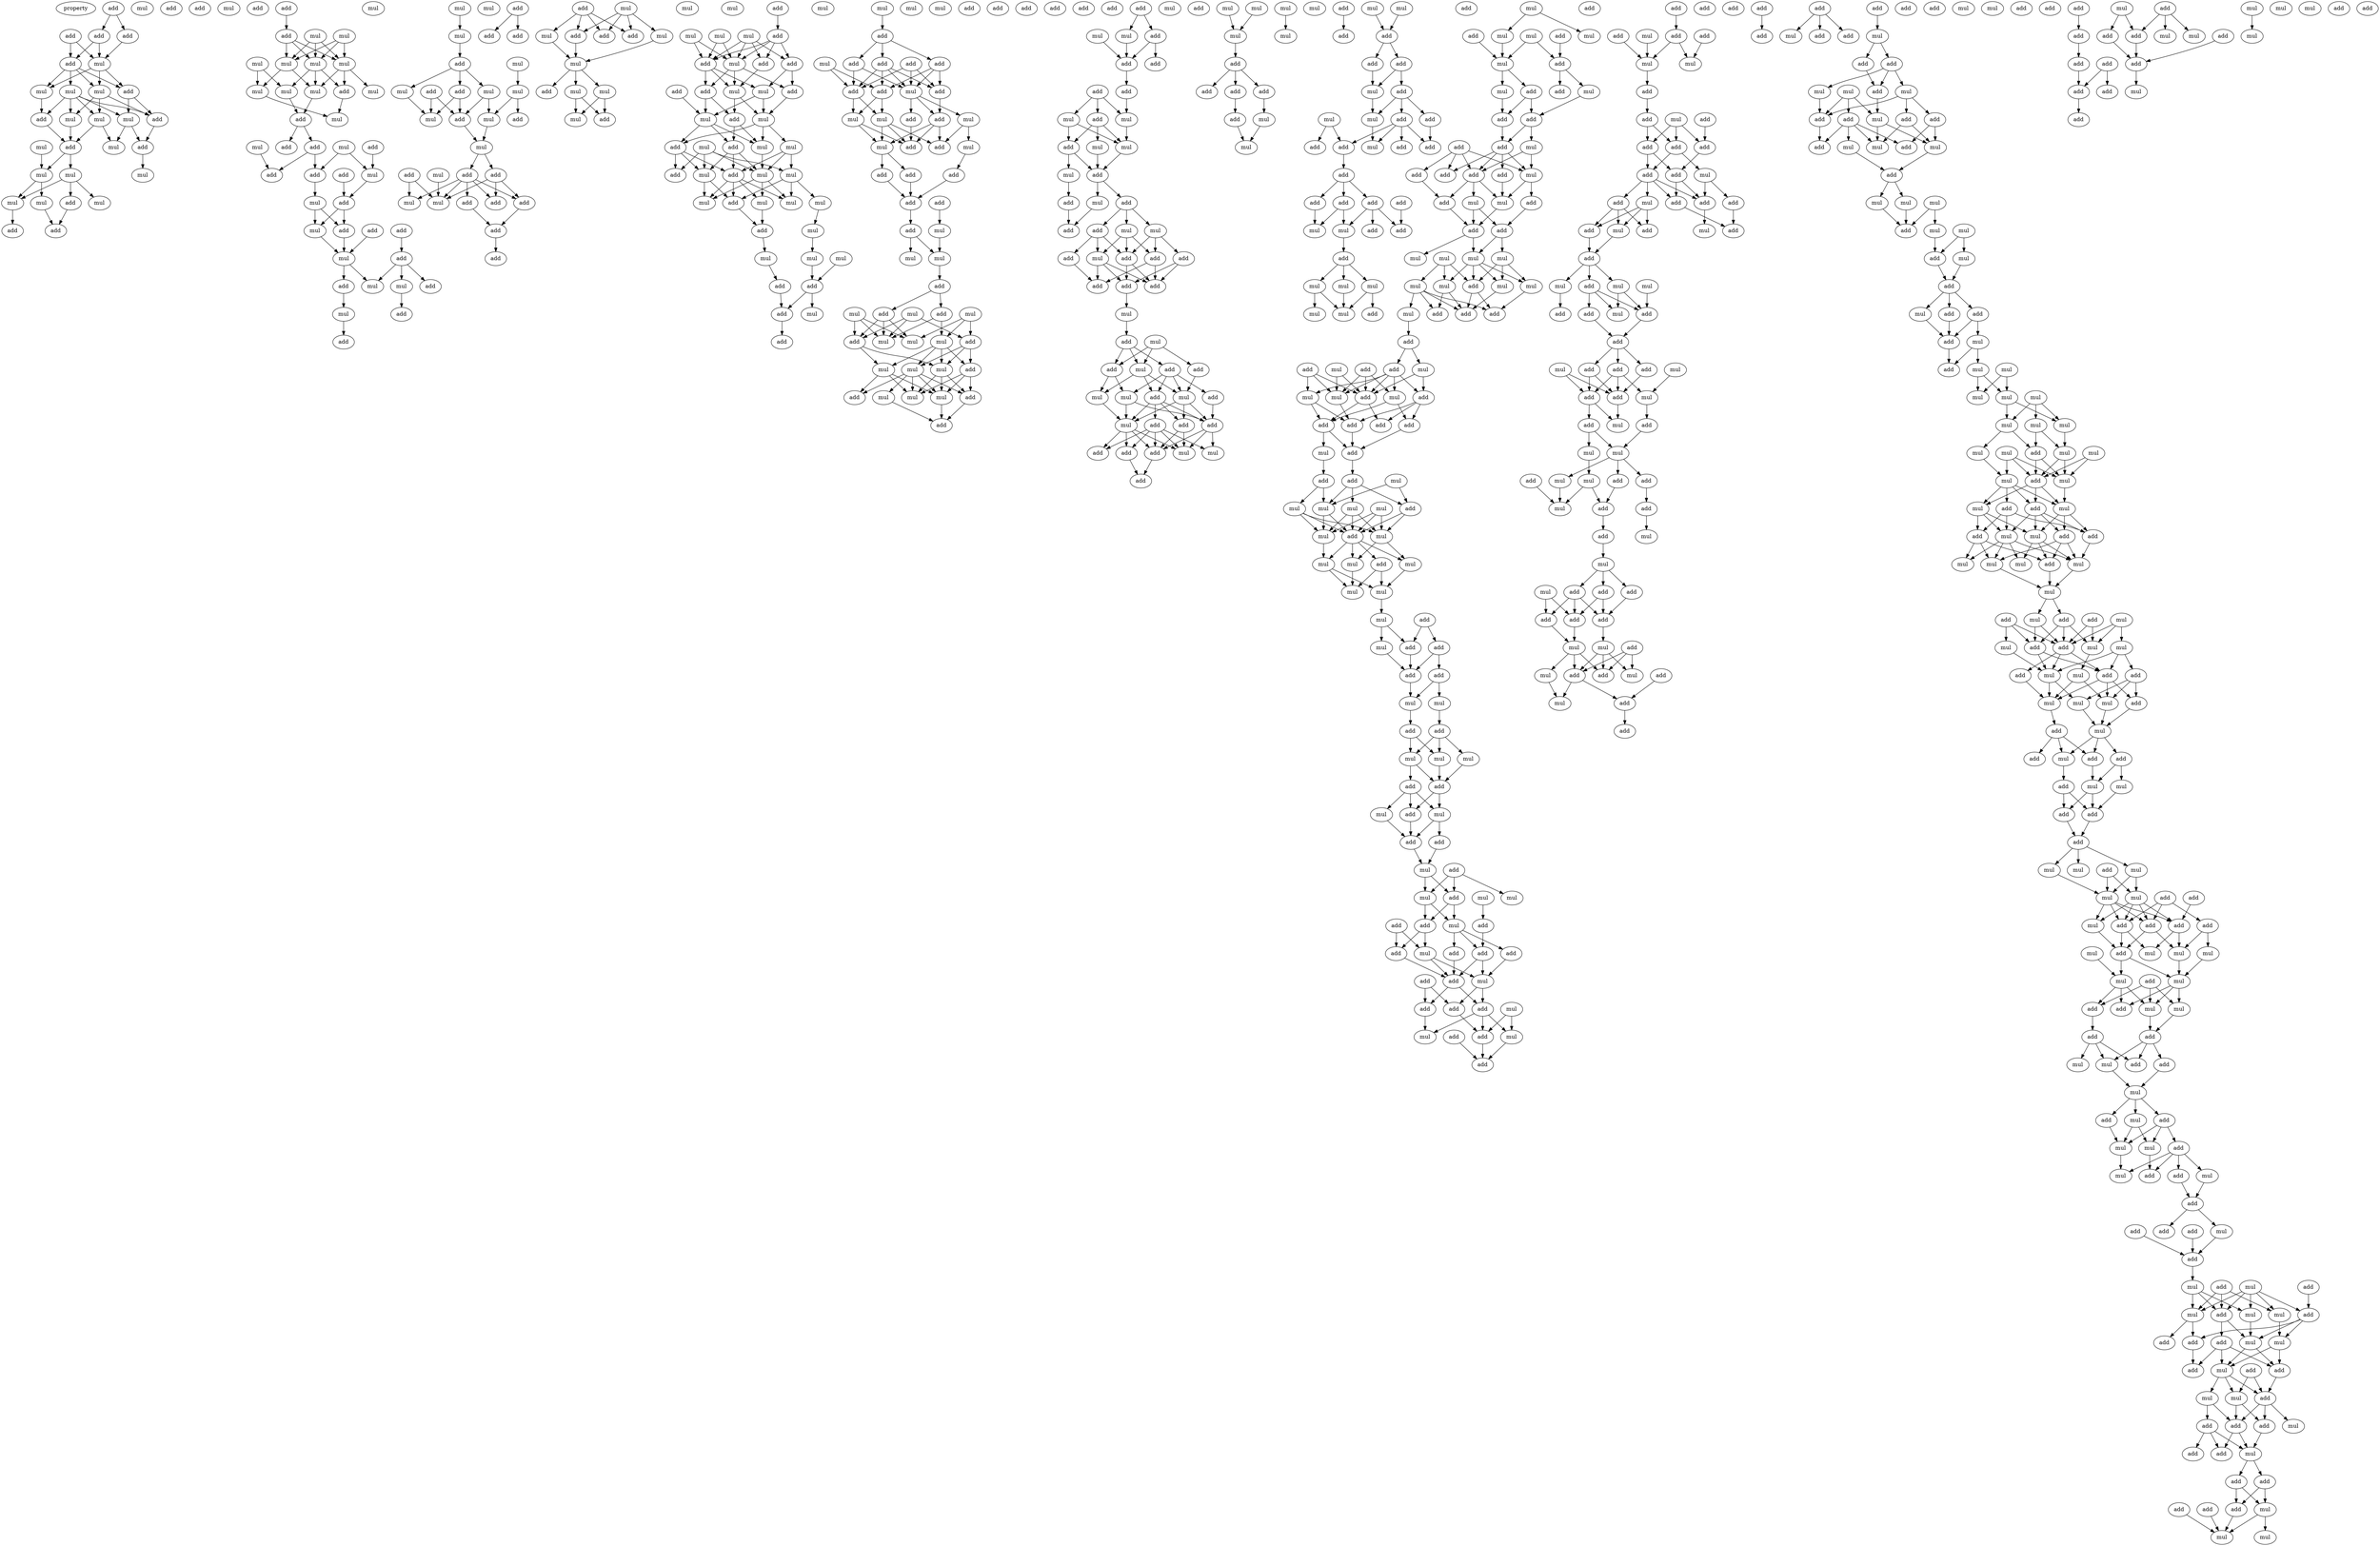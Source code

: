 digraph {
    node [fontcolor=black]
    property [mul=2,lf=1.5]
    0 [ label = add ];
    1 [ label = mul ];
    2 [ label = add ];
    3 [ label = add ];
    4 [ label = add ];
    5 [ label = add ];
    6 [ label = add ];
    7 [ label = mul ];
    8 [ label = mul ];
    9 [ label = mul ];
    10 [ label = mul ];
    11 [ label = add ];
    12 [ label = mul ];
    13 [ label = add ];
    14 [ label = add ];
    15 [ label = mul ];
    16 [ label = mul ];
    17 [ label = mul ];
    18 [ label = add ];
    19 [ label = add ];
    20 [ label = mul ];
    21 [ label = mul ];
    22 [ label = mul ];
    23 [ label = mul ];
    24 [ label = mul ];
    25 [ label = mul ];
    26 [ label = mul ];
    27 [ label = add ];
    28 [ label = add ];
    29 [ label = add ];
    30 [ label = add ];
    31 [ label = mul ];
    32 [ label = add ];
    33 [ label = add ];
    34 [ label = mul ];
    35 [ label = mul ];
    36 [ label = add ];
    37 [ label = mul ];
    38 [ label = mul ];
    39 [ label = mul ];
    40 [ label = mul ];
    41 [ label = add ];
    42 [ label = mul ];
    43 [ label = mul ];
    44 [ label = mul ];
    45 [ label = mul ];
    46 [ label = mul ];
    47 [ label = add ];
    48 [ label = add ];
    49 [ label = add ];
    50 [ label = add ];
    51 [ label = mul ];
    52 [ label = mul ];
    53 [ label = add ];
    54 [ label = mul ];
    55 [ label = add ];
    56 [ label = add ];
    57 [ label = mul ];
    58 [ label = add ];
    59 [ label = add ];
    60 [ label = mul ];
    61 [ label = mul ];
    62 [ label = add ];
    63 [ label = add ];
    64 [ label = add ];
    65 [ label = mul ];
    66 [ label = mul ];
    67 [ label = mul ];
    68 [ label = add ];
    69 [ label = add ];
    70 [ label = add ];
    71 [ label = mul ];
    72 [ label = mul ];
    73 [ label = add ];
    74 [ label = mul ];
    75 [ label = mul ];
    76 [ label = mul ];
    77 [ label = add ];
    78 [ label = mul ];
    79 [ label = add ];
    80 [ label = mul ];
    81 [ label = mul ];
    82 [ label = add ];
    83 [ label = mul ];
    84 [ label = add ];
    85 [ label = mul ];
    86 [ label = add ];
    87 [ label = mul ];
    88 [ label = add ];
    89 [ label = add ];
    90 [ label = add ];
    91 [ label = mul ];
    92 [ label = mul ];
    93 [ label = add ];
    94 [ label = add ];
    95 [ label = add ];
    96 [ label = mul ];
    97 [ label = add ];
    98 [ label = add ];
    99 [ label = add ];
    100 [ label = add ];
    101 [ label = add ];
    102 [ label = add ];
    103 [ label = mul ];
    104 [ label = mul ];
    105 [ label = add ];
    106 [ label = add ];
    107 [ label = add ];
    108 [ label = mul ];
    109 [ label = mul ];
    110 [ label = add ];
    111 [ label = mul ];
    112 [ label = mul ];
    113 [ label = mul ];
    114 [ label = add ];
    115 [ label = mul ];
    116 [ label = mul ];
    117 [ label = add ];
    118 [ label = mul ];
    119 [ label = mul ];
    120 [ label = add ];
    121 [ label = mul ];
    122 [ label = add ];
    123 [ label = add ];
    124 [ label = mul ];
    125 [ label = add ];
    126 [ label = mul ];
    127 [ label = add ];
    128 [ label = mul ];
    129 [ label = add ];
    130 [ label = add ];
    131 [ label = mul ];
    132 [ label = add ];
    133 [ label = mul ];
    134 [ label = mul ];
    135 [ label = add ];
    136 [ label = mul ];
    137 [ label = add ];
    138 [ label = mul ];
    139 [ label = add ];
    140 [ label = mul ];
    141 [ label = mul ];
    142 [ label = add ];
    143 [ label = mul ];
    144 [ label = mul ];
    145 [ label = mul ];
    146 [ label = mul ];
    147 [ label = mul ];
    148 [ label = add ];
    149 [ label = mul ];
    150 [ label = add ];
    151 [ label = mul ];
    152 [ label = mul ];
    153 [ label = mul ];
    154 [ label = add ];
    155 [ label = add ];
    156 [ label = add ];
    157 [ label = mul ];
    158 [ label = add ];
    159 [ label = mul ];
    160 [ label = mul ];
    161 [ label = add ];
    162 [ label = mul ];
    163 [ label = add ];
    164 [ label = add ];
    165 [ label = mul ];
    166 [ label = add ];
    167 [ label = add ];
    168 [ label = add ];
    169 [ label = add ];
    170 [ label = add ];
    171 [ label = mul ];
    172 [ label = mul ];
    173 [ label = add ];
    174 [ label = mul ];
    175 [ label = add ];
    176 [ label = mul ];
    177 [ label = mul ];
    178 [ label = add ];
    179 [ label = mul ];
    180 [ label = add ];
    181 [ label = add ];
    182 [ label = add ];
    183 [ label = add ];
    184 [ label = add ];
    185 [ label = add ];
    186 [ label = mul ];
    187 [ label = add ];
    188 [ label = mul ];
    189 [ label = mul ];
    190 [ label = mul ];
    191 [ label = add ];
    192 [ label = add ];
    193 [ label = add ];
    194 [ label = mul ];
    195 [ label = mul ];
    196 [ label = mul ];
    197 [ label = add ];
    198 [ label = mul ];
    199 [ label = add ];
    200 [ label = add ];
    201 [ label = mul ];
    202 [ label = mul ];
    203 [ label = mul ];
    204 [ label = mul ];
    205 [ label = mul ];
    206 [ label = add ];
    207 [ label = add ];
    208 [ label = mul ];
    209 [ label = mul ];
    210 [ label = add ];
    211 [ label = mul ];
    212 [ label = add ];
    213 [ label = add ];
    214 [ label = add ];
    215 [ label = add ];
    216 [ label = add ];
    217 [ label = add ];
    218 [ label = add ];
    219 [ label = mul ];
    220 [ label = add ];
    221 [ label = mul ];
    222 [ label = add ];
    223 [ label = mul ];
    224 [ label = add ];
    225 [ label = add ];
    226 [ label = add ];
    227 [ label = add ];
    228 [ label = mul ];
    229 [ label = add ];
    230 [ label = mul ];
    231 [ label = mul ];
    232 [ label = add ];
    233 [ label = mul ];
    234 [ label = add ];
    235 [ label = mul ];
    236 [ label = mul ];
    237 [ label = add ];
    238 [ label = add ];
    239 [ label = add ];
    240 [ label = add ];
    241 [ label = mul ];
    242 [ label = mul ];
    243 [ label = add ];
    244 [ label = mul ];
    245 [ label = add ];
    246 [ label = add ];
    247 [ label = add ];
    248 [ label = add ];
    249 [ label = add ];
    250 [ label = add ];
    251 [ label = mul ];
    252 [ label = mul ];
    253 [ label = add ];
    254 [ label = add ];
    255 [ label = add ];
    256 [ label = mul ];
    257 [ label = add ];
    258 [ label = mul ];
    259 [ label = add ];
    260 [ label = mul ];
    261 [ label = add ];
    262 [ label = mul ];
    263 [ label = add ];
    264 [ label = add ];
    265 [ label = mul ];
    266 [ label = add ];
    267 [ label = add ];
    268 [ label = add ];
    269 [ label = mul ];
    270 [ label = mul ];
    271 [ label = add ];
    272 [ label = add ];
    273 [ label = mul ];
    274 [ label = mul ];
    275 [ label = mul ];
    276 [ label = mul ];
    277 [ label = mul ];
    278 [ label = add ];
    279 [ label = add ];
    280 [ label = mul ];
    281 [ label = add ];
    282 [ label = add ];
    283 [ label = add ];
    284 [ label = add ];
    285 [ label = mul ];
    286 [ label = add ];
    287 [ label = mul ];
    288 [ label = mul ];
    289 [ label = mul ];
    290 [ label = add ];
    291 [ label = add ];
    292 [ label = add ];
    293 [ label = mul ];
    294 [ label = add ];
    295 [ label = add ];
    296 [ label = mul ];
    297 [ label = add ];
    298 [ label = mul ];
    299 [ label = mul ];
    300 [ label = add ];
    301 [ label = add ];
    302 [ label = add ];
    303 [ label = add ];
    304 [ label = add ];
    305 [ label = add ];
    306 [ label = add ];
    307 [ label = add ];
    308 [ label = add ];
    309 [ label = add ];
    310 [ label = add ];
    311 [ label = mul ];
    312 [ label = mul ];
    313 [ label = add ];
    314 [ label = mul ];
    315 [ label = mul ];
    316 [ label = mul ];
    317 [ label = mul ];
    318 [ label = mul ];
    319 [ label = add ];
    320 [ label = add ];
    321 [ label = mul ];
    322 [ label = add ];
    323 [ label = mul ];
    324 [ label = mul ];
    325 [ label = add ];
    326 [ label = mul ];
    327 [ label = add ];
    328 [ label = mul ];
    329 [ label = mul ];
    330 [ label = mul ];
    331 [ label = add ];
    332 [ label = add ];
    333 [ label = add ];
    334 [ label = add ];
    335 [ label = add ];
    336 [ label = add ];
    337 [ label = mul ];
    338 [ label = add ];
    339 [ label = mul ];
    340 [ label = add ];
    341 [ label = add ];
    342 [ label = add ];
    343 [ label = add ];
    344 [ label = add ];
    345 [ label = mul ];
    346 [ label = mul ];
    347 [ label = add ];
    348 [ label = add ];
    349 [ label = mul ];
    350 [ label = mul ];
    351 [ label = mul ];
    352 [ label = mul ];
    353 [ label = add ];
    354 [ label = mul ];
    355 [ label = mul ];
    356 [ label = mul ];
    357 [ label = mul ];
    358 [ label = add ];
    359 [ label = add ];
    360 [ label = add ];
    361 [ label = mul ];
    362 [ label = add ];
    363 [ label = add ];
    364 [ label = mul ];
    365 [ label = add ];
    366 [ label = mul ];
    367 [ label = add ];
    368 [ label = mul ];
    369 [ label = mul ];
    370 [ label = add ];
    371 [ label = mul ];
    372 [ label = add ];
    373 [ label = add ];
    374 [ label = add ];
    375 [ label = add ];
    376 [ label = add ];
    377 [ label = mul ];
    378 [ label = add ];
    379 [ label = add ];
    380 [ label = mul ];
    381 [ label = add ];
    382 [ label = mul ];
    383 [ label = add ];
    384 [ label = mul ];
    385 [ label = mul ];
    386 [ label = mul ];
    387 [ label = add ];
    388 [ label = mul ];
    389 [ label = mul ];
    390 [ label = add ];
    391 [ label = mul ];
    392 [ label = mul ];
    393 [ label = mul ];
    394 [ label = mul ];
    395 [ label = mul ];
    396 [ label = mul ];
    397 [ label = add ];
    398 [ label = mul ];
    399 [ label = add ];
    400 [ label = add ];
    401 [ label = add ];
    402 [ label = add ];
    403 [ label = mul ];
    404 [ label = mul ];
    405 [ label = add ];
    406 [ label = add ];
    407 [ label = mul ];
    408 [ label = mul ];
    409 [ label = mul ];
    410 [ label = add ];
    411 [ label = add ];
    412 [ label = add ];
    413 [ label = mul ];
    414 [ label = mul ];
    415 [ label = add ];
    416 [ label = add ];
    417 [ label = add ];
    418 [ label = mul ];
    419 [ label = mul ];
    420 [ label = mul ];
    421 [ label = mul ];
    422 [ label = add ];
    423 [ label = add ];
    424 [ label = mul ];
    425 [ label = add ];
    426 [ label = add ];
    427 [ label = add ];
    428 [ label = add ];
    429 [ label = add ];
    430 [ label = add ];
    431 [ label = mul ];
    432 [ label = add ];
    433 [ label = mul ];
    434 [ label = add ];
    435 [ label = add ];
    436 [ label = add ];
    437 [ label = add ];
    438 [ label = mul ];
    439 [ label = mul ];
    440 [ label = add ];
    441 [ label = add ];
    442 [ label = mul ];
    443 [ label = add ];
    444 [ label = add ];
    445 [ label = add ];
    446 [ label = add ];
    447 [ label = add ];
    448 [ label = add ];
    449 [ label = add ];
    450 [ label = mul ];
    451 [ label = mul ];
    452 [ label = mul ];
    453 [ label = add ];
    454 [ label = add ];
    455 [ label = add ];
    456 [ label = mul ];
    457 [ label = add ];
    458 [ label = add ];
    459 [ label = add ];
    460 [ label = mul ];
    461 [ label = add ];
    462 [ label = add ];
    463 [ label = add ];
    464 [ label = add ];
    465 [ label = add ];
    466 [ label = add ];
    467 [ label = mul ];
    468 [ label = mul ];
    469 [ label = mul ];
    470 [ label = add ];
    471 [ label = add ];
    472 [ label = add ];
    473 [ label = add ];
    474 [ label = add ];
    475 [ label = mul ];
    476 [ label = mul ];
    477 [ label = mul ];
    478 [ label = add ];
    479 [ label = mul ];
    480 [ label = add ];
    481 [ label = add ];
    482 [ label = add ];
    483 [ label = mul ];
    484 [ label = add ];
    485 [ label = add ];
    486 [ label = add ];
    487 [ label = mul ];
    488 [ label = add ];
    489 [ label = mul ];
    490 [ label = add ];
    491 [ label = add ];
    492 [ label = mul ];
    493 [ label = add ];
    494 [ label = mul ];
    495 [ label = mul ];
    496 [ label = add ];
    497 [ label = mul ];
    498 [ label = add ];
    499 [ label = mul ];
    500 [ label = add ];
    501 [ label = mul ];
    502 [ label = add ];
    503 [ label = add ];
    504 [ label = mul ];
    505 [ label = add ];
    506 [ label = mul ];
    507 [ label = add ];
    508 [ label = add ];
    509 [ label = add ];
    510 [ label = mul ];
    511 [ label = add ];
    512 [ label = add ];
    513 [ label = add ];
    514 [ label = add ];
    515 [ label = add ];
    516 [ label = mul ];
    517 [ label = mul ];
    518 [ label = mul ];
    519 [ label = mul ];
    520 [ label = add ];
    521 [ label = add ];
    522 [ label = add ];
    523 [ label = mul ];
    524 [ label = add ];
    525 [ label = add ];
    526 [ label = add ];
    527 [ label = add ];
    528 [ label = add ];
    529 [ label = mul ];
    530 [ label = add ];
    531 [ label = add ];
    532 [ label = add ];
    533 [ label = add ];
    534 [ label = mul ];
    535 [ label = add ];
    536 [ label = add ];
    537 [ label = add ];
    538 [ label = mul ];
    539 [ label = mul ];
    540 [ label = mul ];
    541 [ label = add ];
    542 [ label = add ];
    543 [ label = add ];
    544 [ label = mul ];
    545 [ label = add ];
    546 [ label = add ];
    547 [ label = mul ];
    548 [ label = mul ];
    549 [ label = add ];
    550 [ label = mul ];
    551 [ label = add ];
    552 [ label = mul ];
    553 [ label = mul ];
    554 [ label = add ];
    555 [ label = mul ];
    556 [ label = mul ];
    557 [ label = mul ];
    558 [ label = add ];
    559 [ label = mul ];
    560 [ label = mul ];
    561 [ label = add ];
    562 [ label = add ];
    563 [ label = add ];
    564 [ label = mul ];
    565 [ label = add ];
    566 [ label = add ];
    567 [ label = mul ];
    568 [ label = mul ];
    569 [ label = add ];
    570 [ label = add ];
    571 [ label = mul ];
    572 [ label = mul ];
    573 [ label = mul ];
    574 [ label = mul ];
    575 [ label = mul ];
    576 [ label = mul ];
    577 [ label = mul ];
    578 [ label = mul ];
    579 [ label = mul ];
    580 [ label = mul ];
    581 [ label = mul ];
    582 [ label = mul ];
    583 [ label = add ];
    584 [ label = mul ];
    585 [ label = mul ];
    586 [ label = add ];
    587 [ label = add ];
    588 [ label = mul ];
    589 [ label = add ];
    590 [ label = mul ];
    591 [ label = mul ];
    592 [ label = add ];
    593 [ label = add ];
    594 [ label = add ];
    595 [ label = mul ];
    596 [ label = mul ];
    597 [ label = add ];
    598 [ label = mul ];
    599 [ label = mul ];
    600 [ label = mul ];
    601 [ label = mul ];
    602 [ label = add ];
    603 [ label = add ];
    604 [ label = mul ];
    605 [ label = mul ];
    606 [ label = add ];
    607 [ label = mul ];
    608 [ label = mul ];
    609 [ label = mul ];
    610 [ label = add ];
    611 [ label = add ];
    612 [ label = add ];
    613 [ label = mul ];
    614 [ label = add ];
    615 [ label = mul ];
    616 [ label = add ];
    617 [ label = mul ];
    618 [ label = add ];
    619 [ label = mul ];
    620 [ label = mul ];
    621 [ label = mul ];
    622 [ label = add ];
    623 [ label = add ];
    624 [ label = mul ];
    625 [ label = add ];
    626 [ label = add ];
    627 [ label = mul ];
    628 [ label = add ];
    629 [ label = mul ];
    630 [ label = add ];
    631 [ label = add ];
    632 [ label = add ];
    633 [ label = mul ];
    634 [ label = mul ];
    635 [ label = mul ];
    636 [ label = add ];
    637 [ label = add ];
    638 [ label = mul ];
    639 [ label = add ];
    640 [ label = mul ];
    641 [ label = add ];
    642 [ label = add ];
    643 [ label = add ];
    644 [ label = mul ];
    645 [ label = add ];
    646 [ label = mul ];
    647 [ label = mul ];
    648 [ label = mul ];
    649 [ label = add ];
    650 [ label = mul ];
    651 [ label = mul ];
    652 [ label = mul ];
    653 [ label = add ];
    654 [ label = mul ];
    655 [ label = add ];
    656 [ label = mul ];
    657 [ label = add ];
    658 [ label = add ];
    659 [ label = add ];
    660 [ label = mul ];
    661 [ label = mul ];
    662 [ label = add ];
    663 [ label = add ];
    664 [ label = mul ];
    665 [ label = mul ];
    666 [ label = add ];
    667 [ label = add ];
    668 [ label = add ];
    669 [ label = mul ];
    670 [ label = mul ];
    671 [ label = mul ];
    672 [ label = add ];
    673 [ label = add ];
    674 [ label = mul ];
    675 [ label = add ];
    676 [ label = mul ];
    677 [ label = add ];
    678 [ label = add ];
    679 [ label = add ];
    680 [ label = add ];
    681 [ label = add ];
    682 [ label = mul ];
    683 [ label = mul ];
    684 [ label = add ];
    685 [ label = add ];
    686 [ label = mul ];
    687 [ label = mul ];
    688 [ label = add ];
    689 [ label = mul ];
    690 [ label = add ];
    691 [ label = mul ];
    692 [ label = mul ];
    693 [ label = add ];
    694 [ label = add ];
    695 [ label = add ];
    696 [ label = add ];
    697 [ label = add ];
    698 [ label = mul ];
    699 [ label = add ];
    700 [ label = add ];
    701 [ label = mul ];
    702 [ label = mul ];
    703 [ label = add ];
    704 [ label = add ];
    705 [ label = mul ];
    706 [ label = add ];
    707 [ label = add ];
    708 [ label = mul ];
    709 [ label = add ];
    710 [ label = add ];
    711 [ label = add ];
    712 [ label = add ];
    713 [ label = add ];
    714 [ label = mul ];
    715 [ label = add ];
    716 [ label = add ];
    717 [ label = mul ];
    718 [ label = add ];
    719 [ label = mul ];
    720 [ label = add ];
    721 [ label = add ];
    722 [ label = add ];
    723 [ label = add ];
    724 [ label = add ];
    725 [ label = mul ];
    726 [ label = add ];
    727 [ label = mul ];
    728 [ label = add ];
    729 [ label = add ];
    730 [ label = add ];
    731 [ label = mul ];
    732 [ label = add ];
    733 [ label = mul ];
    734 [ label = mul ];
    735 [ label = mul ];
    736 [ label = mul ];
    737 [ label = mul ];
    738 [ label = add ];
    739 [ label = add ];
    0 -> 2 [ name = 0 ];
    0 -> 5 [ name = 1 ];
    2 -> 7 [ name = 2 ];
    3 -> 6 [ name = 3 ];
    3 -> 7 [ name = 4 ];
    5 -> 6 [ name = 5 ];
    5 -> 7 [ name = 6 ];
    6 -> 8 [ name = 7 ];
    6 -> 9 [ name = 8 ];
    6 -> 10 [ name = 9 ];
    6 -> 11 [ name = 10 ];
    7 -> 9 [ name = 11 ];
    7 -> 10 [ name = 12 ];
    7 -> 11 [ name = 13 ];
    8 -> 12 [ name = 14 ];
    8 -> 13 [ name = 15 ];
    8 -> 14 [ name = 16 ];
    8 -> 15 [ name = 17 ];
    8 -> 16 [ name = 18 ];
    9 -> 13 [ name = 19 ];
    10 -> 14 [ name = 20 ];
    10 -> 15 [ name = 21 ];
    10 -> 16 [ name = 22 ];
    11 -> 12 [ name = 23 ];
    11 -> 14 [ name = 24 ];
    12 -> 18 [ name = 25 ];
    12 -> 20 [ name = 26 ];
    13 -> 19 [ name = 27 ];
    14 -> 18 [ name = 28 ];
    15 -> 19 [ name = 29 ];
    16 -> 19 [ name = 30 ];
    16 -> 20 [ name = 31 ];
    17 -> 22 [ name = 32 ];
    18 -> 23 [ name = 33 ];
    19 -> 21 [ name = 34 ];
    19 -> 22 [ name = 35 ];
    21 -> 25 [ name = 36 ];
    21 -> 26 [ name = 37 ];
    21 -> 27 [ name = 38 ];
    22 -> 24 [ name = 39 ];
    22 -> 25 [ name = 40 ];
    24 -> 29 [ name = 41 ];
    25 -> 30 [ name = 42 ];
    27 -> 29 [ name = 43 ];
    33 -> 36 [ name = 44 ];
    34 -> 38 [ name = 45 ];
    34 -> 39 [ name = 46 ];
    34 -> 40 [ name = 47 ];
    35 -> 38 [ name = 48 ];
    35 -> 39 [ name = 49 ];
    35 -> 40 [ name = 50 ];
    36 -> 38 [ name = 51 ];
    36 -> 39 [ name = 52 ];
    36 -> 40 [ name = 53 ];
    37 -> 42 [ name = 54 ];
    37 -> 44 [ name = 55 ];
    38 -> 44 [ name = 56 ];
    38 -> 45 [ name = 57 ];
    39 -> 41 [ name = 58 ];
    39 -> 42 [ name = 59 ];
    39 -> 45 [ name = 60 ];
    40 -> 41 [ name = 61 ];
    40 -> 43 [ name = 62 ];
    40 -> 45 [ name = 63 ];
    41 -> 46 [ name = 64 ];
    42 -> 47 [ name = 65 ];
    44 -> 46 [ name = 66 ];
    45 -> 47 [ name = 67 ];
    47 -> 48 [ name = 68 ];
    47 -> 49 [ name = 69 ];
    49 -> 55 [ name = 70 ];
    49 -> 56 [ name = 71 ];
    50 -> 54 [ name = 72 ];
    51 -> 54 [ name = 73 ];
    51 -> 55 [ name = 74 ];
    52 -> 56 [ name = 75 ];
    53 -> 58 [ name = 76 ];
    54 -> 58 [ name = 77 ];
    55 -> 57 [ name = 78 ];
    57 -> 60 [ name = 79 ];
    57 -> 62 [ name = 80 ];
    58 -> 60 [ name = 81 ];
    58 -> 62 [ name = 82 ];
    59 -> 65 [ name = 83 ];
    60 -> 65 [ name = 84 ];
    62 -> 65 [ name = 85 ];
    63 -> 64 [ name = 86 ];
    64 -> 66 [ name = 87 ];
    64 -> 67 [ name = 88 ];
    64 -> 68 [ name = 89 ];
    65 -> 66 [ name = 90 ];
    65 -> 69 [ name = 91 ];
    67 -> 70 [ name = 92 ];
    69 -> 71 [ name = 93 ];
    71 -> 73 [ name = 94 ];
    72 -> 75 [ name = 95 ];
    75 -> 77 [ name = 96 ];
    76 -> 78 [ name = 97 ];
    77 -> 79 [ name = 98 ];
    77 -> 80 [ name = 99 ];
    77 -> 81 [ name = 100 ];
    78 -> 83 [ name = 101 ];
    78 -> 84 [ name = 102 ];
    79 -> 85 [ name = 103 ];
    79 -> 86 [ name = 104 ];
    80 -> 83 [ name = 105 ];
    80 -> 86 [ name = 106 ];
    81 -> 85 [ name = 107 ];
    82 -> 85 [ name = 108 ];
    82 -> 86 [ name = 109 ];
    83 -> 87 [ name = 110 ];
    86 -> 87 [ name = 111 ];
    87 -> 89 [ name = 112 ];
    87 -> 90 [ name = 113 ];
    88 -> 92 [ name = 114 ];
    88 -> 96 [ name = 115 ];
    89 -> 92 [ name = 116 ];
    89 -> 93 [ name = 117 ];
    89 -> 94 [ name = 118 ];
    89 -> 95 [ name = 119 ];
    89 -> 96 [ name = 120 ];
    90 -> 94 [ name = 121 ];
    90 -> 95 [ name = 122 ];
    90 -> 96 [ name = 123 ];
    91 -> 96 [ name = 124 ];
    93 -> 97 [ name = 125 ];
    94 -> 97 [ name = 126 ];
    97 -> 99 [ name = 127 ];
    98 -> 100 [ name = 128 ];
    98 -> 101 [ name = 129 ];
    102 -> 105 [ name = 130 ];
    102 -> 106 [ name = 131 ];
    102 -> 107 [ name = 132 ];
    102 -> 108 [ name = 133 ];
    103 -> 104 [ name = 134 ];
    103 -> 105 [ name = 135 ];
    103 -> 106 [ name = 136 ];
    103 -> 107 [ name = 137 ];
    104 -> 109 [ name = 138 ];
    107 -> 109 [ name = 139 ];
    108 -> 109 [ name = 140 ];
    109 -> 110 [ name = 141 ];
    109 -> 111 [ name = 142 ];
    109 -> 112 [ name = 143 ];
    111 -> 113 [ name = 144 ];
    111 -> 114 [ name = 145 ];
    112 -> 113 [ name = 146 ];
    112 -> 114 [ name = 147 ];
    117 -> 120 [ name = 148 ];
    118 -> 124 [ name = 149 ];
    118 -> 125 [ name = 150 ];
    119 -> 124 [ name = 151 ];
    119 -> 125 [ name = 152 ];
    120 -> 122 [ name = 153 ];
    120 -> 123 [ name = 154 ];
    120 -> 124 [ name = 155 ];
    120 -> 125 [ name = 156 ];
    121 -> 122 [ name = 157 ];
    121 -> 123 [ name = 158 ];
    121 -> 124 [ name = 159 ];
    121 -> 125 [ name = 160 ];
    122 -> 128 [ name = 161 ];
    122 -> 130 [ name = 162 ];
    123 -> 126 [ name = 163 ];
    124 -> 126 [ name = 164 ];
    124 -> 127 [ name = 165 ];
    124 -> 130 [ name = 166 ];
    125 -> 126 [ name = 167 ];
    125 -> 127 [ name = 168 ];
    125 -> 128 [ name = 169 ];
    126 -> 132 [ name = 170 ];
    126 -> 133 [ name = 171 ];
    127 -> 131 [ name = 172 ];
    127 -> 132 [ name = 173 ];
    128 -> 131 [ name = 174 ];
    128 -> 133 [ name = 175 ];
    129 -> 131 [ name = 176 ];
    130 -> 133 [ name = 177 ];
    131 -> 135 [ name = 178 ];
    131 -> 137 [ name = 179 ];
    131 -> 138 [ name = 180 ];
    132 -> 137 [ name = 181 ];
    132 -> 138 [ name = 182 ];
    133 -> 135 [ name = 183 ];
    133 -> 136 [ name = 184 ];
    133 -> 138 [ name = 185 ];
    134 -> 139 [ name = 186 ];
    134 -> 140 [ name = 187 ];
    134 -> 141 [ name = 188 ];
    134 -> 143 [ name = 189 ];
    135 -> 139 [ name = 190 ];
    135 -> 140 [ name = 191 ];
    135 -> 142 [ name = 192 ];
    136 -> 141 [ name = 193 ];
    136 -> 142 [ name = 194 ];
    136 -> 143 [ name = 195 ];
    137 -> 140 [ name = 196 ];
    137 -> 141 [ name = 197 ];
    137 -> 142 [ name = 198 ];
    138 -> 141 [ name = 199 ];
    140 -> 145 [ name = 200 ];
    140 -> 148 [ name = 201 ];
    141 -> 144 [ name = 202 ];
    141 -> 145 [ name = 203 ];
    141 -> 146 [ name = 204 ];
    142 -> 144 [ name = 205 ];
    142 -> 145 [ name = 206 ];
    142 -> 146 [ name = 207 ];
    142 -> 148 [ name = 208 ];
    143 -> 144 [ name = 209 ];
    143 -> 147 [ name = 210 ];
    143 -> 148 [ name = 211 ];
    146 -> 150 [ name = 212 ];
    147 -> 149 [ name = 213 ];
    148 -> 150 [ name = 214 ];
    149 -> 152 [ name = 215 ];
    150 -> 153 [ name = 216 ];
    151 -> 155 [ name = 217 ];
    152 -> 155 [ name = 218 ];
    153 -> 154 [ name = 219 ];
    154 -> 156 [ name = 220 ];
    155 -> 156 [ name = 221 ];
    155 -> 157 [ name = 222 ];
    156 -> 158 [ name = 223 ];
    160 -> 161 [ name = 224 ];
    161 -> 164 [ name = 225 ];
    161 -> 166 [ name = 226 ];
    161 -> 167 [ name = 227 ];
    163 -> 168 [ name = 228 ];
    163 -> 169 [ name = 229 ];
    163 -> 171 [ name = 230 ];
    164 -> 169 [ name = 231 ];
    164 -> 170 [ name = 232 ];
    164 -> 171 [ name = 233 ];
    165 -> 168 [ name = 234 ];
    165 -> 170 [ name = 235 ];
    166 -> 168 [ name = 236 ];
    166 -> 171 [ name = 237 ];
    167 -> 168 [ name = 238 ];
    167 -> 169 [ name = 239 ];
    167 -> 170 [ name = 240 ];
    167 -> 171 [ name = 241 ];
    168 -> 172 [ name = 242 ];
    168 -> 176 [ name = 243 ];
    169 -> 175 [ name = 244 ];
    170 -> 172 [ name = 245 ];
    170 -> 176 [ name = 246 ];
    171 -> 173 [ name = 247 ];
    171 -> 174 [ name = 248 ];
    171 -> 175 [ name = 249 ];
    172 -> 178 [ name = 250 ];
    172 -> 179 [ name = 251 ];
    172 -> 180 [ name = 252 ];
    173 -> 180 [ name = 253 ];
    174 -> 177 [ name = 254 ];
    174 -> 178 [ name = 255 ];
    175 -> 178 [ name = 256 ];
    175 -> 179 [ name = 257 ];
    175 -> 180 [ name = 258 ];
    176 -> 179 [ name = 259 ];
    176 -> 180 [ name = 260 ];
    177 -> 183 [ name = 261 ];
    179 -> 181 [ name = 262 ];
    179 -> 182 [ name = 263 ];
    181 -> 185 [ name = 264 ];
    182 -> 185 [ name = 265 ];
    183 -> 185 [ name = 266 ];
    184 -> 186 [ name = 267 ];
    185 -> 187 [ name = 268 ];
    186 -> 190 [ name = 269 ];
    187 -> 188 [ name = 270 ];
    187 -> 190 [ name = 271 ];
    190 -> 192 [ name = 272 ];
    192 -> 193 [ name = 273 ];
    192 -> 197 [ name = 274 ];
    193 -> 198 [ name = 275 ];
    193 -> 201 [ name = 276 ];
    194 -> 198 [ name = 277 ];
    194 -> 199 [ name = 278 ];
    194 -> 200 [ name = 279 ];
    195 -> 198 [ name = 280 ];
    195 -> 199 [ name = 281 ];
    195 -> 202 [ name = 282 ];
    196 -> 200 [ name = 283 ];
    196 -> 201 [ name = 284 ];
    196 -> 202 [ name = 285 ];
    197 -> 198 [ name = 286 ];
    197 -> 199 [ name = 287 ];
    197 -> 202 [ name = 288 ];
    199 -> 203 [ name = 289 ];
    199 -> 205 [ name = 290 ];
    200 -> 203 [ name = 291 ];
    200 -> 204 [ name = 292 ];
    200 -> 206 [ name = 293 ];
    201 -> 203 [ name = 294 ];
    201 -> 204 [ name = 295 ];
    201 -> 205 [ name = 296 ];
    201 -> 206 [ name = 297 ];
    203 -> 207 [ name = 298 ];
    203 -> 209 [ name = 299 ];
    203 -> 211 [ name = 300 ];
    204 -> 207 [ name = 301 ];
    204 -> 208 [ name = 302 ];
    204 -> 209 [ name = 303 ];
    204 -> 210 [ name = 304 ];
    204 -> 211 [ name = 305 ];
    205 -> 209 [ name = 306 ];
    205 -> 210 [ name = 307 ];
    205 -> 211 [ name = 308 ];
    206 -> 207 [ name = 309 ];
    206 -> 209 [ name = 310 ];
    206 -> 211 [ name = 311 ];
    207 -> 212 [ name = 312 ];
    208 -> 212 [ name = 313 ];
    211 -> 212 [ name = 314 ];
    218 -> 220 [ name = 315 ];
    218 -> 221 [ name = 316 ];
    220 -> 224 [ name = 317 ];
    220 -> 225 [ name = 318 ];
    221 -> 224 [ name = 319 ];
    223 -> 224 [ name = 320 ];
    224 -> 227 [ name = 321 ];
    226 -> 228 [ name = 322 ];
    226 -> 229 [ name = 323 ];
    226 -> 230 [ name = 324 ];
    227 -> 228 [ name = 325 ];
    228 -> 233 [ name = 326 ];
    229 -> 231 [ name = 327 ];
    229 -> 232 [ name = 328 ];
    229 -> 233 [ name = 329 ];
    230 -> 232 [ name = 330 ];
    230 -> 233 [ name = 331 ];
    231 -> 234 [ name = 332 ];
    232 -> 234 [ name = 333 ];
    232 -> 235 [ name = 334 ];
    233 -> 234 [ name = 335 ];
    234 -> 236 [ name = 336 ];
    234 -> 238 [ name = 337 ];
    235 -> 237 [ name = 338 ];
    236 -> 240 [ name = 339 ];
    237 -> 240 [ name = 340 ];
    238 -> 239 [ name = 341 ];
    238 -> 241 [ name = 342 ];
    238 -> 242 [ name = 343 ];
    239 -> 243 [ name = 344 ];
    239 -> 244 [ name = 345 ];
    239 -> 245 [ name = 346 ];
    241 -> 244 [ name = 347 ];
    241 -> 245 [ name = 348 ];
    241 -> 246 [ name = 349 ];
    242 -> 245 [ name = 350 ];
    242 -> 246 [ name = 351 ];
    242 -> 247 [ name = 352 ];
    243 -> 248 [ name = 353 ];
    244 -> 248 [ name = 354 ];
    244 -> 249 [ name = 355 ];
    244 -> 250 [ name = 356 ];
    245 -> 249 [ name = 357 ];
    245 -> 250 [ name = 358 ];
    246 -> 248 [ name = 359 ];
    246 -> 250 [ name = 360 ];
    247 -> 249 [ name = 361 ];
    247 -> 250 [ name = 362 ];
    249 -> 251 [ name = 363 ];
    251 -> 253 [ name = 364 ];
    252 -> 254 [ name = 365 ];
    252 -> 255 [ name = 366 ];
    252 -> 256 [ name = 367 ];
    253 -> 254 [ name = 368 ];
    253 -> 256 [ name = 369 ];
    253 -> 257 [ name = 370 ];
    254 -> 260 [ name = 371 ];
    254 -> 262 [ name = 372 ];
    255 -> 258 [ name = 373 ];
    256 -> 258 [ name = 374 ];
    256 -> 259 [ name = 375 ];
    256 -> 260 [ name = 376 ];
    257 -> 258 [ name = 377 ];
    257 -> 259 [ name = 378 ];
    257 -> 261 [ name = 379 ];
    257 -> 262 [ name = 380 ];
    258 -> 263 [ name = 381 ];
    258 -> 264 [ name = 382 ];
    258 -> 265 [ name = 383 ];
    259 -> 263 [ name = 384 ];
    259 -> 264 [ name = 385 ];
    259 -> 265 [ name = 386 ];
    259 -> 266 [ name = 387 ];
    260 -> 265 [ name = 388 ];
    261 -> 264 [ name = 389 ];
    262 -> 264 [ name = 390 ];
    262 -> 265 [ name = 391 ];
    263 -> 267 [ name = 392 ];
    263 -> 270 [ name = 393 ];
    264 -> 267 [ name = 394 ];
    264 -> 269 [ name = 395 ];
    264 -> 270 [ name = 396 ];
    265 -> 267 [ name = 397 ];
    265 -> 268 [ name = 398 ];
    265 -> 270 [ name = 399 ];
    265 -> 271 [ name = 400 ];
    266 -> 267 [ name = 401 ];
    266 -> 268 [ name = 402 ];
    266 -> 269 [ name = 403 ];
    266 -> 270 [ name = 404 ];
    266 -> 271 [ name = 405 ];
    267 -> 272 [ name = 406 ];
    268 -> 272 [ name = 407 ];
    273 -> 276 [ name = 408 ];
    274 -> 276 [ name = 409 ];
    275 -> 277 [ name = 410 ];
    276 -> 278 [ name = 411 ];
    278 -> 279 [ name = 412 ];
    278 -> 281 [ name = 413 ];
    278 -> 283 [ name = 414 ];
    281 -> 286 [ name = 415 ];
    282 -> 284 [ name = 416 ];
    283 -> 285 [ name = 417 ];
    285 -> 287 [ name = 418 ];
    286 -> 287 [ name = 419 ];
    288 -> 290 [ name = 420 ];
    289 -> 290 [ name = 421 ];
    290 -> 291 [ name = 422 ];
    290 -> 292 [ name = 423 ];
    291 -> 293 [ name = 424 ];
    291 -> 294 [ name = 425 ];
    292 -> 293 [ name = 426 ];
    293 -> 298 [ name = 427 ];
    294 -> 295 [ name = 428 ];
    294 -> 297 [ name = 429 ];
    294 -> 298 [ name = 430 ];
    295 -> 302 [ name = 431 ];
    296 -> 300 [ name = 432 ];
    296 -> 301 [ name = 433 ];
    297 -> 299 [ name = 434 ];
    297 -> 300 [ name = 435 ];
    297 -> 302 [ name = 436 ];
    297 -> 303 [ name = 437 ];
    298 -> 299 [ name = 438 ];
    300 -> 304 [ name = 439 ];
    304 -> 305 [ name = 440 ];
    304 -> 306 [ name = 441 ];
    304 -> 308 [ name = 442 ];
    305 -> 309 [ name = 443 ];
    305 -> 310 [ name = 444 ];
    305 -> 311 [ name = 445 ];
    306 -> 312 [ name = 446 ];
    307 -> 310 [ name = 447 ];
    308 -> 311 [ name = 448 ];
    308 -> 312 [ name = 449 ];
    311 -> 313 [ name = 450 ];
    313 -> 314 [ name = 451 ];
    313 -> 315 [ name = 452 ];
    313 -> 316 [ name = 453 ];
    314 -> 317 [ name = 454 ];
    314 -> 318 [ name = 455 ];
    315 -> 318 [ name = 456 ];
    316 -> 318 [ name = 457 ];
    316 -> 319 [ name = 458 ];
    321 -> 323 [ name = 459 ];
    321 -> 324 [ name = 460 ];
    322 -> 328 [ name = 461 ];
    324 -> 328 [ name = 462 ];
    325 -> 327 [ name = 463 ];
    326 -> 327 [ name = 464 ];
    326 -> 328 [ name = 465 ];
    327 -> 330 [ name = 466 ];
    327 -> 331 [ name = 467 ];
    328 -> 329 [ name = 468 ];
    328 -> 332 [ name = 469 ];
    329 -> 334 [ name = 470 ];
    330 -> 333 [ name = 471 ];
    332 -> 333 [ name = 472 ];
    332 -> 334 [ name = 473 ];
    333 -> 336 [ name = 474 ];
    333 -> 337 [ name = 475 ];
    334 -> 336 [ name = 476 ];
    335 -> 338 [ name = 477 ];
    335 -> 339 [ name = 478 ];
    335 -> 340 [ name = 479 ];
    335 -> 342 [ name = 480 ];
    336 -> 339 [ name = 481 ];
    336 -> 340 [ name = 482 ];
    336 -> 341 [ name = 483 ];
    336 -> 342 [ name = 484 ];
    337 -> 339 [ name = 485 ];
    337 -> 342 [ name = 486 ];
    338 -> 343 [ name = 487 ];
    339 -> 344 [ name = 488 ];
    339 -> 345 [ name = 489 ];
    341 -> 345 [ name = 490 ];
    342 -> 343 [ name = 491 ];
    342 -> 345 [ name = 492 ];
    342 -> 346 [ name = 493 ];
    343 -> 348 [ name = 494 ];
    344 -> 347 [ name = 495 ];
    345 -> 348 [ name = 496 ];
    346 -> 347 [ name = 497 ];
    346 -> 348 [ name = 498 ];
    347 -> 350 [ name = 499 ];
    347 -> 351 [ name = 500 ];
    348 -> 349 [ name = 501 ];
    348 -> 350 [ name = 502 ];
    350 -> 353 [ name = 503 ];
    350 -> 354 [ name = 504 ];
    350 -> 355 [ name = 505 ];
    350 -> 357 [ name = 506 ];
    351 -> 353 [ name = 507 ];
    351 -> 354 [ name = 508 ];
    351 -> 357 [ name = 509 ];
    352 -> 353 [ name = 510 ];
    352 -> 355 [ name = 511 ];
    352 -> 356 [ name = 512 ];
    353 -> 359 [ name = 513 ];
    353 -> 360 [ name = 514 ];
    354 -> 360 [ name = 515 ];
    355 -> 358 [ name = 516 ];
    355 -> 360 [ name = 517 ];
    356 -> 358 [ name = 518 ];
    356 -> 359 [ name = 519 ];
    356 -> 360 [ name = 520 ];
    356 -> 361 [ name = 521 ];
    357 -> 359 [ name = 522 ];
    361 -> 362 [ name = 523 ];
    362 -> 363 [ name = 524 ];
    362 -> 366 [ name = 525 ];
    363 -> 368 [ name = 526 ];
    363 -> 369 [ name = 527 ];
    363 -> 370 [ name = 528 ];
    363 -> 371 [ name = 529 ];
    363 -> 372 [ name = 530 ];
    364 -> 369 [ name = 531 ];
    364 -> 372 [ name = 532 ];
    365 -> 369 [ name = 533 ];
    365 -> 371 [ name = 534 ];
    365 -> 372 [ name = 535 ];
    366 -> 370 [ name = 536 ];
    366 -> 372 [ name = 537 ];
    367 -> 368 [ name = 538 ];
    367 -> 369 [ name = 539 ];
    367 -> 372 [ name = 540 ];
    368 -> 374 [ name = 541 ];
    368 -> 376 [ name = 542 ];
    369 -> 375 [ name = 543 ];
    370 -> 373 [ name = 544 ];
    370 -> 375 [ name = 545 ];
    370 -> 376 [ name = 546 ];
    371 -> 374 [ name = 547 ];
    371 -> 375 [ name = 548 ];
    372 -> 373 [ name = 549 ];
    372 -> 374 [ name = 550 ];
    374 -> 377 [ name = 551 ];
    374 -> 378 [ name = 552 ];
    375 -> 378 [ name = 553 ];
    376 -> 378 [ name = 554 ];
    377 -> 379 [ name = 555 ];
    378 -> 381 [ name = 556 ];
    379 -> 382 [ name = 557 ];
    379 -> 385 [ name = 558 ];
    380 -> 382 [ name = 559 ];
    380 -> 383 [ name = 560 ];
    381 -> 382 [ name = 561 ];
    381 -> 383 [ name = 562 ];
    381 -> 384 [ name = 563 ];
    382 -> 387 [ name = 564 ];
    382 -> 389 [ name = 565 ];
    383 -> 387 [ name = 566 ];
    383 -> 388 [ name = 567 ];
    384 -> 387 [ name = 568 ];
    384 -> 388 [ name = 569 ];
    384 -> 389 [ name = 570 ];
    385 -> 387 [ name = 571 ];
    385 -> 388 [ name = 572 ];
    385 -> 389 [ name = 573 ];
    386 -> 387 [ name = 574 ];
    386 -> 388 [ name = 575 ];
    386 -> 389 [ name = 576 ];
    387 -> 390 [ name = 577 ];
    387 -> 391 [ name = 578 ];
    387 -> 392 [ name = 579 ];
    387 -> 393 [ name = 580 ];
    388 -> 391 [ name = 581 ];
    388 -> 392 [ name = 582 ];
    389 -> 393 [ name = 583 ];
    390 -> 394 [ name = 584 ];
    390 -> 395 [ name = 585 ];
    391 -> 394 [ name = 586 ];
    392 -> 395 [ name = 587 ];
    393 -> 394 [ name = 588 ];
    393 -> 395 [ name = 589 ];
    395 -> 396 [ name = 590 ];
    396 -> 398 [ name = 591 ];
    396 -> 399 [ name = 592 ];
    397 -> 399 [ name = 593 ];
    397 -> 400 [ name = 594 ];
    398 -> 401 [ name = 595 ];
    399 -> 401 [ name = 596 ];
    400 -> 401 [ name = 597 ];
    400 -> 402 [ name = 598 ];
    401 -> 404 [ name = 599 ];
    402 -> 403 [ name = 600 ];
    402 -> 404 [ name = 601 ];
    403 -> 406 [ name = 602 ];
    404 -> 405 [ name = 603 ];
    405 -> 408 [ name = 604 ];
    405 -> 409 [ name = 605 ];
    406 -> 407 [ name = 606 ];
    406 -> 408 [ name = 607 ];
    406 -> 409 [ name = 608 ];
    407 -> 411 [ name = 609 ];
    408 -> 411 [ name = 610 ];
    409 -> 410 [ name = 611 ];
    409 -> 411 [ name = 612 ];
    410 -> 412 [ name = 613 ];
    410 -> 413 [ name = 614 ];
    410 -> 414 [ name = 615 ];
    411 -> 412 [ name = 616 ];
    411 -> 414 [ name = 617 ];
    412 -> 416 [ name = 618 ];
    413 -> 416 [ name = 619 ];
    414 -> 415 [ name = 620 ];
    414 -> 416 [ name = 621 ];
    415 -> 418 [ name = 622 ];
    416 -> 418 [ name = 623 ];
    417 -> 419 [ name = 624 ];
    417 -> 421 [ name = 625 ];
    417 -> 422 [ name = 626 ];
    418 -> 421 [ name = 627 ];
    418 -> 422 [ name = 628 ];
    420 -> 426 [ name = 629 ];
    421 -> 424 [ name = 630 ];
    421 -> 425 [ name = 631 ];
    422 -> 424 [ name = 632 ];
    422 -> 425 [ name = 633 ];
    423 -> 427 [ name = 634 ];
    423 -> 431 [ name = 635 ];
    424 -> 428 [ name = 636 ];
    424 -> 429 [ name = 637 ];
    424 -> 430 [ name = 638 ];
    425 -> 427 [ name = 639 ];
    425 -> 431 [ name = 640 ];
    426 -> 430 [ name = 641 ];
    427 -> 432 [ name = 642 ];
    428 -> 432 [ name = 643 ];
    429 -> 433 [ name = 644 ];
    430 -> 432 [ name = 645 ];
    430 -> 433 [ name = 646 ];
    431 -> 432 [ name = 647 ];
    431 -> 433 [ name = 648 ];
    432 -> 435 [ name = 649 ];
    432 -> 437 [ name = 650 ];
    433 -> 436 [ name = 651 ];
    433 -> 437 [ name = 652 ];
    434 -> 435 [ name = 653 ];
    434 -> 436 [ name = 654 ];
    435 -> 442 [ name = 655 ];
    436 -> 441 [ name = 656 ];
    437 -> 439 [ name = 657 ];
    437 -> 441 [ name = 658 ];
    437 -> 442 [ name = 659 ];
    438 -> 439 [ name = 660 ];
    438 -> 441 [ name = 661 ];
    439 -> 443 [ name = 662 ];
    440 -> 443 [ name = 663 ];
    441 -> 443 [ name = 664 ];
    445 -> 448 [ name = 665 ];
    447 -> 452 [ name = 666 ];
    448 -> 451 [ name = 667 ];
    448 -> 452 [ name = 668 ];
    449 -> 451 [ name = 669 ];
    450 -> 451 [ name = 670 ];
    451 -> 453 [ name = 671 ];
    453 -> 455 [ name = 672 ];
    454 -> 459 [ name = 673 ];
    455 -> 457 [ name = 674 ];
    455 -> 458 [ name = 675 ];
    456 -> 457 [ name = 676 ];
    456 -> 458 [ name = 677 ];
    456 -> 459 [ name = 678 ];
    457 -> 461 [ name = 679 ];
    457 -> 462 [ name = 680 ];
    458 -> 460 [ name = 681 ];
    458 -> 461 [ name = 682 ];
    459 -> 462 [ name = 683 ];
    460 -> 463 [ name = 684 ];
    460 -> 464 [ name = 685 ];
    461 -> 463 [ name = 686 ];
    461 -> 465 [ name = 687 ];
    461 -> 466 [ name = 688 ];
    461 -> 467 [ name = 689 ];
    462 -> 463 [ name = 690 ];
    462 -> 465 [ name = 691 ];
    463 -> 469 [ name = 692 ];
    464 -> 471 [ name = 693 ];
    465 -> 471 [ name = 694 ];
    466 -> 468 [ name = 695 ];
    466 -> 470 [ name = 696 ];
    466 -> 472 [ name = 697 ];
    467 -> 468 [ name = 698 ];
    467 -> 470 [ name = 699 ];
    467 -> 472 [ name = 700 ];
    468 -> 473 [ name = 701 ];
    472 -> 473 [ name = 702 ];
    473 -> 474 [ name = 703 ];
    473 -> 475 [ name = 704 ];
    473 -> 476 [ name = 705 ];
    474 -> 478 [ name = 706 ];
    474 -> 479 [ name = 707 ];
    474 -> 480 [ name = 708 ];
    475 -> 479 [ name = 709 ];
    475 -> 480 [ name = 710 ];
    476 -> 481 [ name = 711 ];
    477 -> 480 [ name = 712 ];
    478 -> 482 [ name = 713 ];
    480 -> 482 [ name = 714 ];
    482 -> 484 [ name = 715 ];
    482 -> 485 [ name = 716 ];
    482 -> 486 [ name = 717 ];
    483 -> 489 [ name = 718 ];
    484 -> 488 [ name = 719 ];
    484 -> 490 [ name = 720 ];
    485 -> 490 [ name = 721 ];
    486 -> 488 [ name = 722 ];
    486 -> 489 [ name = 723 ];
    486 -> 490 [ name = 724 ];
    487 -> 488 [ name = 725 ];
    487 -> 490 [ name = 726 ];
    488 -> 491 [ name = 727 ];
    488 -> 492 [ name = 728 ];
    489 -> 493 [ name = 729 ];
    490 -> 492 [ name = 730 ];
    491 -> 494 [ name = 731 ];
    491 -> 495 [ name = 732 ];
    493 -> 495 [ name = 733 ];
    494 -> 499 [ name = 734 ];
    495 -> 496 [ name = 735 ];
    495 -> 497 [ name = 736 ];
    495 -> 500 [ name = 737 ];
    496 -> 503 [ name = 738 ];
    497 -> 501 [ name = 739 ];
    498 -> 501 [ name = 740 ];
    499 -> 501 [ name = 741 ];
    499 -> 503 [ name = 742 ];
    500 -> 502 [ name = 743 ];
    502 -> 504 [ name = 744 ];
    503 -> 505 [ name = 745 ];
    505 -> 506 [ name = 746 ];
    506 -> 507 [ name = 747 ];
    506 -> 508 [ name = 748 ];
    506 -> 509 [ name = 749 ];
    507 -> 514 [ name = 750 ];
    508 -> 512 [ name = 751 ];
    508 -> 513 [ name = 752 ];
    508 -> 514 [ name = 753 ];
    509 -> 513 [ name = 754 ];
    509 -> 514 [ name = 755 ];
    510 -> 512 [ name = 756 ];
    510 -> 513 [ name = 757 ];
    512 -> 516 [ name = 758 ];
    513 -> 516 [ name = 759 ];
    514 -> 517 [ name = 760 ];
    515 -> 519 [ name = 761 ];
    515 -> 520 [ name = 762 ];
    515 -> 521 [ name = 763 ];
    516 -> 518 [ name = 764 ];
    516 -> 520 [ name = 765 ];
    516 -> 521 [ name = 766 ];
    517 -> 519 [ name = 767 ];
    517 -> 520 [ name = 768 ];
    517 -> 521 [ name = 769 ];
    518 -> 523 [ name = 770 ];
    520 -> 523 [ name = 771 ];
    520 -> 524 [ name = 772 ];
    522 -> 524 [ name = 773 ];
    524 -> 525 [ name = 774 ];
    526 -> 527 [ name = 775 ];
    528 -> 529 [ name = 776 ];
    528 -> 531 [ name = 777 ];
    528 -> 532 [ name = 778 ];
    530 -> 534 [ name = 779 ];
    534 -> 535 [ name = 780 ];
    534 -> 536 [ name = 781 ];
    535 -> 537 [ name = 782 ];
    535 -> 539 [ name = 783 ];
    535 -> 540 [ name = 784 ];
    536 -> 537 [ name = 785 ];
    537 -> 544 [ name = 786 ];
    538 -> 542 [ name = 787 ];
    538 -> 543 [ name = 788 ];
    538 -> 544 [ name = 789 ];
    539 -> 541 [ name = 790 ];
    539 -> 543 [ name = 791 ];
    539 -> 545 [ name = 792 ];
    540 -> 543 [ name = 793 ];
    541 -> 547 [ name = 794 ];
    541 -> 548 [ name = 795 ];
    542 -> 546 [ name = 796 ];
    542 -> 547 [ name = 797 ];
    542 -> 549 [ name = 798 ];
    542 -> 550 [ name = 799 ];
    543 -> 549 [ name = 800 ];
    544 -> 547 [ name = 801 ];
    544 -> 548 [ name = 802 ];
    545 -> 546 [ name = 803 ];
    545 -> 548 [ name = 804 ];
    548 -> 551 [ name = 805 ];
    550 -> 551 [ name = 806 ];
    551 -> 552 [ name = 807 ];
    551 -> 555 [ name = 808 ];
    552 -> 558 [ name = 809 ];
    553 -> 558 [ name = 810 ];
    553 -> 559 [ name = 811 ];
    555 -> 558 [ name = 812 ];
    557 -> 560 [ name = 813 ];
    557 -> 561 [ name = 814 ];
    559 -> 561 [ name = 815 ];
    560 -> 562 [ name = 816 ];
    561 -> 562 [ name = 817 ];
    562 -> 563 [ name = 818 ];
    562 -> 565 [ name = 819 ];
    562 -> 567 [ name = 820 ];
    563 -> 569 [ name = 821 ];
    565 -> 568 [ name = 822 ];
    565 -> 569 [ name = 823 ];
    567 -> 569 [ name = 824 ];
    568 -> 570 [ name = 825 ];
    568 -> 571 [ name = 826 ];
    569 -> 570 [ name = 827 ];
    571 -> 573 [ name = 828 ];
    571 -> 575 [ name = 829 ];
    572 -> 573 [ name = 830 ];
    572 -> 575 [ name = 831 ];
    573 -> 576 [ name = 832 ];
    573 -> 578 [ name = 833 ];
    574 -> 576 [ name = 834 ];
    574 -> 577 [ name = 835 ];
    574 -> 578 [ name = 836 ];
    576 -> 579 [ name = 837 ];
    577 -> 579 [ name = 838 ];
    577 -> 583 [ name = 839 ];
    578 -> 580 [ name = 840 ];
    578 -> 583 [ name = 841 ];
    579 -> 585 [ name = 842 ];
    579 -> 586 [ name = 843 ];
    580 -> 584 [ name = 844 ];
    581 -> 585 [ name = 845 ];
    581 -> 586 [ name = 846 ];
    582 -> 584 [ name = 847 ];
    582 -> 585 [ name = 848 ];
    582 -> 586 [ name = 849 ];
    583 -> 585 [ name = 850 ];
    583 -> 586 [ name = 851 ];
    584 -> 587 [ name = 852 ];
    584 -> 588 [ name = 853 ];
    584 -> 589 [ name = 854 ];
    584 -> 590 [ name = 855 ];
    585 -> 590 [ name = 856 ];
    586 -> 588 [ name = 857 ];
    586 -> 589 [ name = 858 ];
    586 -> 590 [ name = 859 ];
    587 -> 591 [ name = 860 ];
    587 -> 592 [ name = 861 ];
    587 -> 594 [ name = 862 ];
    588 -> 591 [ name = 863 ];
    588 -> 592 [ name = 864 ];
    588 -> 595 [ name = 865 ];
    589 -> 591 [ name = 866 ];
    589 -> 593 [ name = 867 ];
    589 -> 594 [ name = 868 ];
    589 -> 595 [ name = 869 ];
    590 -> 593 [ name = 870 ];
    590 -> 594 [ name = 871 ];
    590 -> 595 [ name = 872 ];
    591 -> 596 [ name = 873 ];
    591 -> 598 [ name = 874 ];
    591 -> 599 [ name = 875 ];
    591 -> 600 [ name = 876 ];
    592 -> 597 [ name = 877 ];
    592 -> 598 [ name = 878 ];
    592 -> 599 [ name = 879 ];
    593 -> 596 [ name = 880 ];
    593 -> 597 [ name = 881 ];
    593 -> 598 [ name = 882 ];
    594 -> 596 [ name = 883 ];
    595 -> 596 [ name = 884 ];
    595 -> 597 [ name = 885 ];
    595 -> 600 [ name = 886 ];
    596 -> 601 [ name = 887 ];
    597 -> 601 [ name = 888 ];
    598 -> 601 [ name = 889 ];
    601 -> 605 [ name = 890 ];
    601 -> 606 [ name = 891 ];
    602 -> 607 [ name = 892 ];
    602 -> 610 [ name = 893 ];
    602 -> 611 [ name = 894 ];
    603 -> 608 [ name = 895 ];
    603 -> 611 [ name = 896 ];
    604 -> 608 [ name = 897 ];
    604 -> 609 [ name = 898 ];
    604 -> 611 [ name = 899 ];
    605 -> 610 [ name = 900 ];
    605 -> 611 [ name = 901 ];
    606 -> 608 [ name = 902 ];
    606 -> 610 [ name = 903 ];
    606 -> 611 [ name = 904 ];
    607 -> 615 [ name = 905 ];
    608 -> 613 [ name = 906 ];
    609 -> 614 [ name = 907 ];
    609 -> 615 [ name = 908 ];
    609 -> 616 [ name = 909 ];
    610 -> 614 [ name = 910 ];
    610 -> 615 [ name = 911 ];
    611 -> 612 [ name = 912 ];
    611 -> 614 [ name = 913 ];
    611 -> 615 [ name = 914 ];
    612 -> 617 [ name = 915 ];
    613 -> 617 [ name = 916 ];
    613 -> 620 [ name = 917 ];
    614 -> 617 [ name = 918 ];
    614 -> 618 [ name = 919 ];
    614 -> 620 [ name = 920 ];
    615 -> 617 [ name = 921 ];
    615 -> 619 [ name = 922 ];
    616 -> 618 [ name = 923 ];
    616 -> 619 [ name = 924 ];
    616 -> 620 [ name = 925 ];
    617 -> 622 [ name = 926 ];
    618 -> 621 [ name = 927 ];
    619 -> 621 [ name = 928 ];
    620 -> 621 [ name = 929 ];
    621 -> 624 [ name = 930 ];
    621 -> 625 [ name = 931 ];
    621 -> 626 [ name = 932 ];
    622 -> 623 [ name = 933 ];
    622 -> 624 [ name = 934 ];
    622 -> 625 [ name = 935 ];
    624 -> 628 [ name = 936 ];
    625 -> 629 [ name = 937 ];
    626 -> 627 [ name = 938 ];
    626 -> 629 [ name = 939 ];
    627 -> 630 [ name = 940 ];
    628 -> 630 [ name = 941 ];
    628 -> 631 [ name = 942 ];
    629 -> 630 [ name = 943 ];
    629 -> 631 [ name = 944 ];
    630 -> 632 [ name = 945 ];
    631 -> 632 [ name = 946 ];
    632 -> 633 [ name = 947 ];
    632 -> 634 [ name = 948 ];
    632 -> 635 [ name = 949 ];
    633 -> 638 [ name = 950 ];
    633 -> 640 [ name = 951 ];
    634 -> 640 [ name = 952 ];
    636 -> 638 [ name = 953 ];
    636 -> 640 [ name = 954 ];
    637 -> 642 [ name = 955 ];
    638 -> 641 [ name = 956 ];
    638 -> 642 [ name = 957 ];
    638 -> 644 [ name = 958 ];
    638 -> 645 [ name = 959 ];
    639 -> 641 [ name = 960 ];
    639 -> 643 [ name = 961 ];
    639 -> 645 [ name = 962 ];
    640 -> 641 [ name = 963 ];
    640 -> 642 [ name = 964 ];
    640 -> 644 [ name = 965 ];
    640 -> 645 [ name = 966 ];
    641 -> 649 [ name = 967 ];
    641 -> 650 [ name = 968 ];
    642 -> 646 [ name = 969 ];
    642 -> 650 [ name = 970 ];
    643 -> 646 [ name = 971 ];
    643 -> 647 [ name = 972 ];
    644 -> 649 [ name = 973 ];
    645 -> 646 [ name = 974 ];
    645 -> 649 [ name = 975 ];
    646 -> 651 [ name = 976 ];
    647 -> 651 [ name = 977 ];
    648 -> 652 [ name = 978 ];
    649 -> 651 [ name = 979 ];
    649 -> 652 [ name = 980 ];
    651 -> 654 [ name = 981 ];
    651 -> 655 [ name = 982 ];
    651 -> 656 [ name = 983 ];
    652 -> 655 [ name = 984 ];
    652 -> 656 [ name = 985 ];
    652 -> 657 [ name = 986 ];
    653 -> 654 [ name = 987 ];
    653 -> 656 [ name = 988 ];
    653 -> 657 [ name = 989 ];
    654 -> 659 [ name = 990 ];
    656 -> 659 [ name = 991 ];
    657 -> 658 [ name = 992 ];
    658 -> 660 [ name = 993 ];
    658 -> 661 [ name = 994 ];
    658 -> 662 [ name = 995 ];
    659 -> 661 [ name = 996 ];
    659 -> 662 [ name = 997 ];
    659 -> 663 [ name = 998 ];
    661 -> 664 [ name = 999 ];
    663 -> 664 [ name = 1000 ];
    664 -> 665 [ name = 1001 ];
    664 -> 666 [ name = 1002 ];
    664 -> 667 [ name = 1003 ];
    665 -> 669 [ name = 1004 ];
    665 -> 670 [ name = 1005 ];
    666 -> 669 [ name = 1006 ];
    667 -> 668 [ name = 1007 ];
    667 -> 669 [ name = 1008 ];
    667 -> 670 [ name = 1009 ];
    668 -> 671 [ name = 1010 ];
    668 -> 672 [ name = 1011 ];
    668 -> 673 [ name = 1012 ];
    668 -> 674 [ name = 1013 ];
    669 -> 671 [ name = 1014 ];
    670 -> 673 [ name = 1015 ];
    672 -> 675 [ name = 1016 ];
    674 -> 675 [ name = 1017 ];
    675 -> 676 [ name = 1018 ];
    675 -> 679 [ name = 1019 ];
    676 -> 681 [ name = 1020 ];
    677 -> 681 [ name = 1021 ];
    678 -> 681 [ name = 1022 ];
    681 -> 682 [ name = 1023 ];
    682 -> 686 [ name = 1024 ];
    682 -> 688 [ name = 1025 ];
    682 -> 689 [ name = 1026 ];
    683 -> 686 [ name = 1027 ];
    683 -> 687 [ name = 1028 ];
    683 -> 688 [ name = 1029 ];
    683 -> 689 [ name = 1030 ];
    683 -> 690 [ name = 1031 ];
    684 -> 690 [ name = 1032 ];
    685 -> 687 [ name = 1033 ];
    685 -> 688 [ name = 1034 ];
    685 -> 689 [ name = 1035 ];
    686 -> 692 [ name = 1036 ];
    687 -> 691 [ name = 1037 ];
    688 -> 692 [ name = 1038 ];
    688 -> 694 [ name = 1039 ];
    689 -> 693 [ name = 1040 ];
    689 -> 695 [ name = 1041 ];
    690 -> 691 [ name = 1042 ];
    690 -> 692 [ name = 1043 ];
    690 -> 693 [ name = 1044 ];
    691 -> 698 [ name = 1045 ];
    691 -> 699 [ name = 1046 ];
    692 -> 698 [ name = 1047 ];
    692 -> 699 [ name = 1048 ];
    693 -> 696 [ name = 1049 ];
    694 -> 696 [ name = 1050 ];
    694 -> 698 [ name = 1051 ];
    694 -> 699 [ name = 1052 ];
    697 -> 700 [ name = 1053 ];
    697 -> 701 [ name = 1054 ];
    698 -> 700 [ name = 1055 ];
    698 -> 701 [ name = 1056 ];
    698 -> 702 [ name = 1057 ];
    699 -> 700 [ name = 1058 ];
    700 -> 703 [ name = 1059 ];
    700 -> 704 [ name = 1060 ];
    700 -> 705 [ name = 1061 ];
    701 -> 703 [ name = 1062 ];
    701 -> 704 [ name = 1063 ];
    702 -> 704 [ name = 1064 ];
    702 -> 706 [ name = 1065 ];
    703 -> 708 [ name = 1066 ];
    704 -> 707 [ name = 1067 ];
    704 -> 708 [ name = 1068 ];
    706 -> 707 [ name = 1069 ];
    706 -> 708 [ name = 1070 ];
    706 -> 709 [ name = 1071 ];
    708 -> 710 [ name = 1072 ];
    708 -> 711 [ name = 1073 ];
    710 -> 713 [ name = 1074 ];
    710 -> 714 [ name = 1075 ];
    711 -> 713 [ name = 1076 ];
    711 -> 714 [ name = 1077 ];
    712 -> 719 [ name = 1078 ];
    713 -> 719 [ name = 1079 ];
    714 -> 717 [ name = 1080 ];
    714 -> 719 [ name = 1081 ];
    715 -> 719 [ name = 1082 ];
    716 -> 718 [ name = 1083 ];
    718 -> 720 [ name = 1084 ];
    720 -> 722 [ name = 1085 ];
    721 -> 722 [ name = 1086 ];
    721 -> 723 [ name = 1087 ];
    722 -> 724 [ name = 1088 ];
    725 -> 728 [ name = 1089 ];
    725 -> 729 [ name = 1090 ];
    726 -> 727 [ name = 1091 ];
    726 -> 729 [ name = 1092 ];
    726 -> 731 [ name = 1093 ];
    728 -> 732 [ name = 1094 ];
    729 -> 732 [ name = 1095 ];
    730 -> 732 [ name = 1096 ];
    732 -> 733 [ name = 1097 ];
    734 -> 737 [ name = 1098 ];
}
